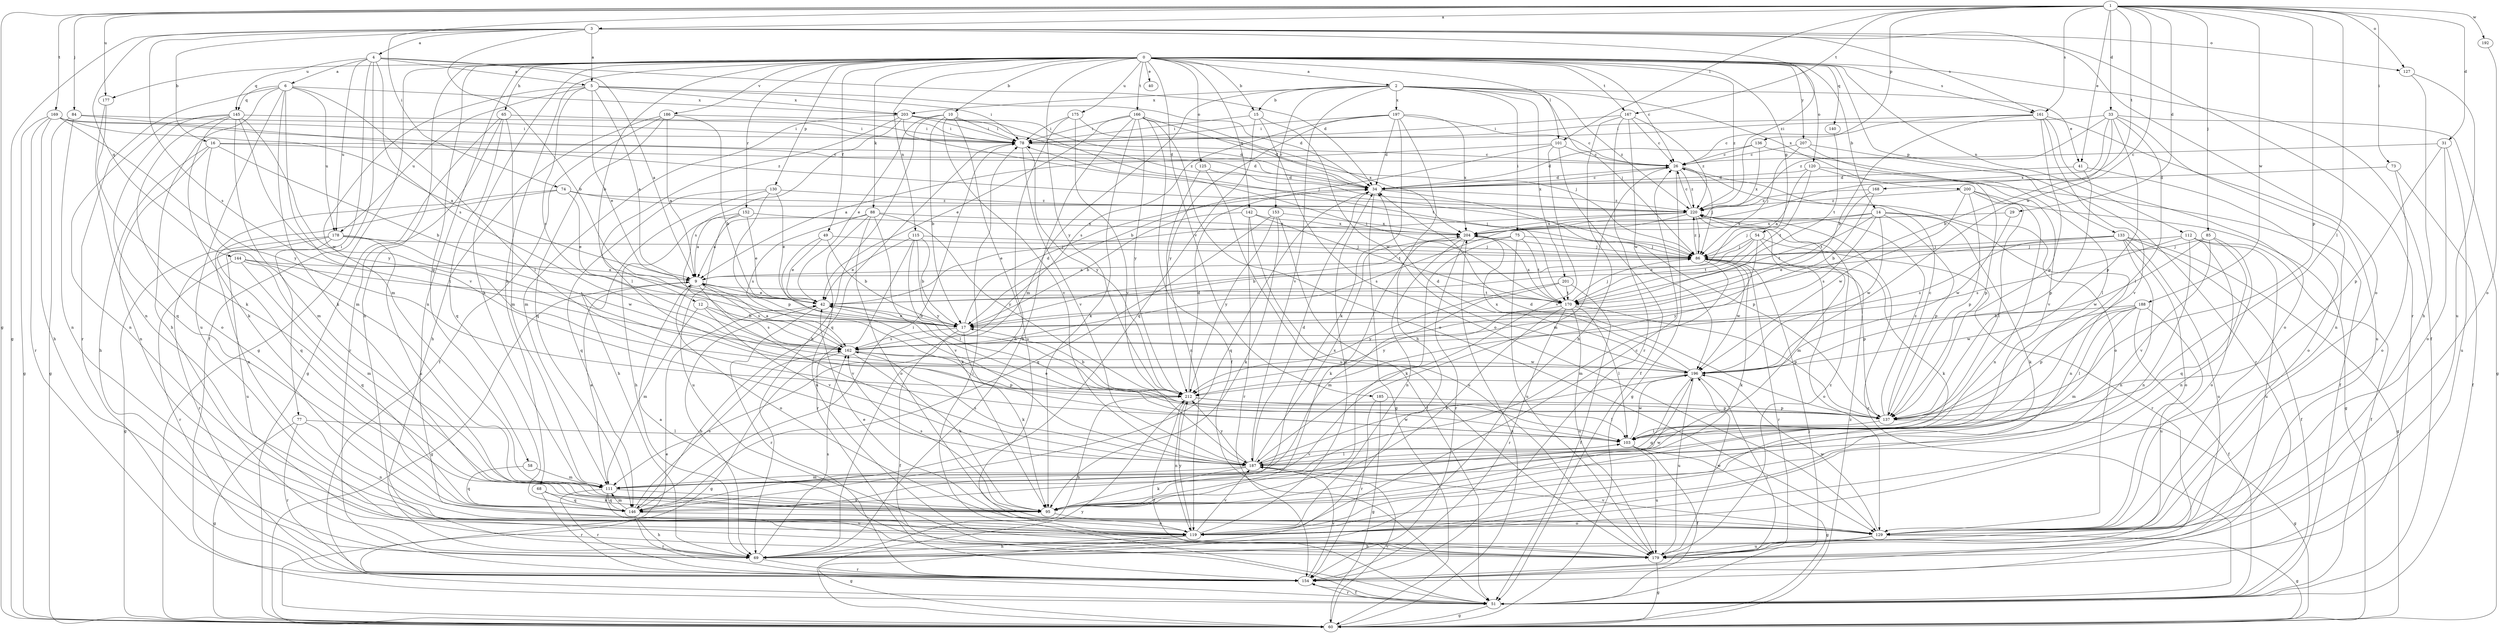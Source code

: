 strict digraph  {
0;
1;
2;
3;
4;
5;
6;
9;
10;
12;
14;
15;
16;
17;
26;
29;
31;
33;
34;
40;
41;
42;
49;
51;
54;
58;
60;
65;
68;
69;
73;
74;
75;
77;
78;
84;
85;
86;
88;
95;
101;
103;
111;
112;
115;
119;
120;
125;
127;
129;
130;
133;
136;
137;
140;
142;
144;
145;
146;
152;
153;
154;
161;
162;
166;
167;
168;
169;
170;
175;
177;
178;
179;
185;
186;
187;
188;
192;
196;
197;
200;
201;
203;
204;
207;
212;
220;
0 -> 2  [label=a];
0 -> 10  [label=b];
0 -> 12  [label=b];
0 -> 14  [label=b];
0 -> 15  [label=b];
0 -> 26  [label=c];
0 -> 40  [label=e];
0 -> 49  [label=f];
0 -> 51  [label=f];
0 -> 54  [label=g];
0 -> 58  [label=g];
0 -> 60  [label=g];
0 -> 65  [label=h];
0 -> 68  [label=h];
0 -> 69  [label=h];
0 -> 88  [label=k];
0 -> 95  [label=k];
0 -> 101  [label=l];
0 -> 112  [label=n];
0 -> 115  [label=n];
0 -> 119  [label=n];
0 -> 120  [label=o];
0 -> 125  [label=o];
0 -> 130  [label=p];
0 -> 133  [label=p];
0 -> 140  [label=q];
0 -> 142  [label=q];
0 -> 152  [label=r];
0 -> 161  [label=s];
0 -> 166  [label=t];
0 -> 167  [label=t];
0 -> 175  [label=u];
0 -> 177  [label=u];
0 -> 185  [label=v];
0 -> 186  [label=v];
0 -> 207  [label=y];
0 -> 212  [label=y];
0 -> 220  [label=z];
1 -> 3  [label=a];
1 -> 29  [label=d];
1 -> 31  [label=d];
1 -> 33  [label=d];
1 -> 41  [label=e];
1 -> 60  [label=g];
1 -> 73  [label=i];
1 -> 74  [label=i];
1 -> 84  [label=j];
1 -> 85  [label=j];
1 -> 101  [label=l];
1 -> 103  [label=l];
1 -> 127  [label=o];
1 -> 136  [label=p];
1 -> 137  [label=p];
1 -> 161  [label=s];
1 -> 167  [label=t];
1 -> 168  [label=t];
1 -> 169  [label=t];
1 -> 177  [label=u];
1 -> 188  [label=w];
1 -> 192  [label=w];
1 -> 196  [label=w];
2 -> 15  [label=b];
2 -> 41  [label=e];
2 -> 75  [label=i];
2 -> 86  [label=j];
2 -> 111  [label=m];
2 -> 153  [label=r];
2 -> 187  [label=v];
2 -> 197  [label=x];
2 -> 200  [label=x];
2 -> 201  [label=x];
2 -> 203  [label=x];
2 -> 220  [label=z];
3 -> 4  [label=a];
3 -> 5  [label=a];
3 -> 16  [label=b];
3 -> 17  [label=b];
3 -> 60  [label=g];
3 -> 127  [label=o];
3 -> 129  [label=o];
3 -> 144  [label=q];
3 -> 154  [label=r];
3 -> 161  [label=s];
3 -> 162  [label=s];
3 -> 220  [label=z];
4 -> 5  [label=a];
4 -> 6  [label=a];
4 -> 9  [label=a];
4 -> 34  [label=d];
4 -> 51  [label=f];
4 -> 77  [label=i];
4 -> 145  [label=q];
4 -> 162  [label=s];
4 -> 178  [label=u];
5 -> 9  [label=a];
5 -> 34  [label=d];
5 -> 42  [label=e];
5 -> 78  [label=i];
5 -> 111  [label=m];
5 -> 162  [label=s];
5 -> 178  [label=u];
5 -> 203  [label=x];
6 -> 69  [label=h];
6 -> 95  [label=k];
6 -> 103  [label=l];
6 -> 145  [label=q];
6 -> 154  [label=r];
6 -> 178  [label=u];
6 -> 179  [label=u];
6 -> 187  [label=v];
6 -> 203  [label=x];
9 -> 42  [label=e];
9 -> 60  [label=g];
9 -> 129  [label=o];
9 -> 162  [label=s];
9 -> 170  [label=t];
9 -> 187  [label=v];
10 -> 17  [label=b];
10 -> 42  [label=e];
10 -> 69  [label=h];
10 -> 78  [label=i];
10 -> 170  [label=t];
10 -> 179  [label=u];
10 -> 187  [label=v];
12 -> 17  [label=b];
12 -> 111  [label=m];
12 -> 162  [label=s];
12 -> 187  [label=v];
14 -> 86  [label=j];
14 -> 95  [label=k];
14 -> 119  [label=n];
14 -> 137  [label=p];
14 -> 162  [label=s];
14 -> 170  [label=t];
14 -> 196  [label=w];
14 -> 204  [label=x];
15 -> 78  [label=i];
15 -> 129  [label=o];
15 -> 146  [label=q];
15 -> 196  [label=w];
16 -> 17  [label=b];
16 -> 26  [label=c];
16 -> 34  [label=d];
16 -> 69  [label=h];
16 -> 111  [label=m];
16 -> 119  [label=n];
17 -> 34  [label=d];
17 -> 42  [label=e];
17 -> 51  [label=f];
17 -> 95  [label=k];
17 -> 162  [label=s];
26 -> 34  [label=d];
26 -> 60  [label=g];
26 -> 86  [label=j];
26 -> 111  [label=m];
26 -> 129  [label=o];
26 -> 220  [label=z];
29 -> 196  [label=w];
29 -> 204  [label=x];
31 -> 26  [label=c];
31 -> 129  [label=o];
31 -> 137  [label=p];
31 -> 179  [label=u];
33 -> 17  [label=b];
33 -> 60  [label=g];
33 -> 78  [label=i];
33 -> 103  [label=l];
33 -> 119  [label=n];
33 -> 137  [label=p];
33 -> 204  [label=x];
33 -> 220  [label=z];
34 -> 26  [label=c];
34 -> 60  [label=g];
34 -> 137  [label=p];
34 -> 146  [label=q];
34 -> 220  [label=z];
41 -> 34  [label=d];
41 -> 129  [label=o];
41 -> 137  [label=p];
42 -> 17  [label=b];
42 -> 69  [label=h];
42 -> 154  [label=r];
49 -> 17  [label=b];
49 -> 42  [label=e];
49 -> 86  [label=j];
49 -> 187  [label=v];
51 -> 42  [label=e];
51 -> 60  [label=g];
51 -> 78  [label=i];
51 -> 86  [label=j];
51 -> 154  [label=r];
51 -> 220  [label=z];
54 -> 42  [label=e];
54 -> 86  [label=j];
54 -> 95  [label=k];
54 -> 154  [label=r];
54 -> 170  [label=t];
54 -> 212  [label=y];
58 -> 111  [label=m];
58 -> 146  [label=q];
60 -> 187  [label=v];
60 -> 204  [label=x];
60 -> 212  [label=y];
60 -> 220  [label=z];
65 -> 60  [label=g];
65 -> 78  [label=i];
65 -> 111  [label=m];
65 -> 146  [label=q];
65 -> 154  [label=r];
68 -> 95  [label=k];
68 -> 146  [label=q];
68 -> 154  [label=r];
69 -> 154  [label=r];
69 -> 162  [label=s];
73 -> 34  [label=d];
73 -> 51  [label=f];
73 -> 129  [label=o];
74 -> 42  [label=e];
74 -> 86  [label=j];
74 -> 119  [label=n];
74 -> 146  [label=q];
74 -> 220  [label=z];
75 -> 17  [label=b];
75 -> 86  [label=j];
75 -> 95  [label=k];
75 -> 170  [label=t];
75 -> 179  [label=u];
77 -> 60  [label=g];
77 -> 103  [label=l];
77 -> 119  [label=n];
77 -> 154  [label=r];
78 -> 26  [label=c];
78 -> 146  [label=q];
78 -> 187  [label=v];
78 -> 212  [label=y];
84 -> 60  [label=g];
84 -> 78  [label=i];
84 -> 119  [label=n];
84 -> 220  [label=z];
85 -> 86  [label=j];
85 -> 119  [label=n];
85 -> 146  [label=q];
85 -> 187  [label=v];
85 -> 196  [label=w];
86 -> 9  [label=a];
86 -> 95  [label=k];
86 -> 111  [label=m];
86 -> 129  [label=o];
86 -> 137  [label=p];
86 -> 154  [label=r];
86 -> 196  [label=w];
86 -> 220  [label=z];
88 -> 9  [label=a];
88 -> 95  [label=k];
88 -> 129  [label=o];
88 -> 162  [label=s];
88 -> 179  [label=u];
88 -> 204  [label=x];
88 -> 212  [label=y];
95 -> 119  [label=n];
95 -> 162  [label=s];
95 -> 196  [label=w];
101 -> 9  [label=a];
101 -> 17  [label=b];
101 -> 26  [label=c];
101 -> 51  [label=f];
101 -> 187  [label=v];
103 -> 42  [label=e];
103 -> 51  [label=f];
103 -> 60  [label=g];
103 -> 179  [label=u];
103 -> 187  [label=v];
103 -> 196  [label=w];
111 -> 9  [label=a];
111 -> 95  [label=k];
111 -> 146  [label=q];
111 -> 154  [label=r];
111 -> 179  [label=u];
112 -> 51  [label=f];
112 -> 86  [label=j];
112 -> 119  [label=n];
112 -> 129  [label=o];
112 -> 162  [label=s];
112 -> 179  [label=u];
115 -> 17  [label=b];
115 -> 42  [label=e];
115 -> 86  [label=j];
115 -> 103  [label=l];
115 -> 154  [label=r];
115 -> 212  [label=y];
119 -> 26  [label=c];
119 -> 34  [label=d];
119 -> 42  [label=e];
119 -> 60  [label=g];
119 -> 69  [label=h];
119 -> 187  [label=v];
119 -> 212  [label=y];
120 -> 9  [label=a];
120 -> 34  [label=d];
120 -> 51  [label=f];
120 -> 137  [label=p];
120 -> 170  [label=t];
125 -> 34  [label=d];
125 -> 119  [label=n];
125 -> 179  [label=u];
127 -> 69  [label=h];
127 -> 179  [label=u];
129 -> 60  [label=g];
129 -> 69  [label=h];
129 -> 179  [label=u];
129 -> 187  [label=v];
129 -> 196  [label=w];
130 -> 42  [label=e];
130 -> 69  [label=h];
130 -> 137  [label=p];
130 -> 146  [label=q];
130 -> 220  [label=z];
133 -> 42  [label=e];
133 -> 51  [label=f];
133 -> 60  [label=g];
133 -> 86  [label=j];
133 -> 119  [label=n];
133 -> 129  [label=o];
133 -> 162  [label=s];
133 -> 179  [label=u];
136 -> 26  [label=c];
136 -> 34  [label=d];
136 -> 103  [label=l];
136 -> 204  [label=x];
137 -> 26  [label=c];
137 -> 34  [label=d];
137 -> 60  [label=g];
137 -> 103  [label=l];
137 -> 220  [label=z];
140 -> 170  [label=t];
142 -> 17  [label=b];
142 -> 154  [label=r];
142 -> 170  [label=t];
142 -> 179  [label=u];
142 -> 204  [label=x];
144 -> 9  [label=a];
144 -> 111  [label=m];
144 -> 146  [label=q];
144 -> 154  [label=r];
144 -> 170  [label=t];
145 -> 78  [label=i];
145 -> 95  [label=k];
145 -> 111  [label=m];
145 -> 119  [label=n];
145 -> 129  [label=o];
145 -> 146  [label=q];
145 -> 196  [label=w];
145 -> 212  [label=y];
146 -> 69  [label=h];
146 -> 78  [label=i];
146 -> 111  [label=m];
146 -> 129  [label=o];
146 -> 154  [label=r];
146 -> 162  [label=s];
152 -> 9  [label=a];
152 -> 42  [label=e];
152 -> 69  [label=h];
152 -> 179  [label=u];
152 -> 204  [label=x];
153 -> 51  [label=f];
153 -> 95  [label=k];
153 -> 146  [label=q];
153 -> 204  [label=x];
153 -> 212  [label=y];
154 -> 51  [label=f];
154 -> 187  [label=v];
161 -> 17  [label=b];
161 -> 26  [label=c];
161 -> 78  [label=i];
161 -> 129  [label=o];
161 -> 137  [label=p];
161 -> 179  [label=u];
161 -> 187  [label=v];
162 -> 9  [label=a];
162 -> 60  [label=g];
162 -> 95  [label=k];
162 -> 137  [label=p];
162 -> 196  [label=w];
166 -> 34  [label=d];
166 -> 42  [label=e];
166 -> 51  [label=f];
166 -> 69  [label=h];
166 -> 78  [label=i];
166 -> 95  [label=k];
166 -> 129  [label=o];
166 -> 204  [label=x];
166 -> 212  [label=y];
167 -> 26  [label=c];
167 -> 69  [label=h];
167 -> 78  [label=i];
167 -> 154  [label=r];
167 -> 196  [label=w];
167 -> 220  [label=z];
168 -> 17  [label=b];
168 -> 170  [label=t];
168 -> 220  [label=z];
169 -> 9  [label=a];
169 -> 34  [label=d];
169 -> 60  [label=g];
169 -> 69  [label=h];
169 -> 78  [label=i];
169 -> 154  [label=r];
169 -> 212  [label=y];
170 -> 78  [label=i];
170 -> 86  [label=j];
170 -> 95  [label=k];
170 -> 103  [label=l];
170 -> 137  [label=p];
170 -> 154  [label=r];
170 -> 179  [label=u];
170 -> 204  [label=x];
170 -> 212  [label=y];
175 -> 69  [label=h];
175 -> 78  [label=i];
175 -> 86  [label=j];
175 -> 187  [label=v];
177 -> 95  [label=k];
177 -> 119  [label=n];
178 -> 60  [label=g];
178 -> 86  [label=j];
178 -> 95  [label=k];
178 -> 154  [label=r];
178 -> 179  [label=u];
178 -> 196  [label=w];
179 -> 9  [label=a];
179 -> 60  [label=g];
179 -> 196  [label=w];
179 -> 220  [label=z];
185 -> 60  [label=g];
185 -> 137  [label=p];
185 -> 154  [label=r];
186 -> 9  [label=a];
186 -> 17  [label=b];
186 -> 51  [label=f];
186 -> 69  [label=h];
186 -> 78  [label=i];
186 -> 146  [label=q];
187 -> 34  [label=d];
187 -> 95  [label=k];
187 -> 103  [label=l];
187 -> 111  [label=m];
187 -> 162  [label=s];
187 -> 196  [label=w];
187 -> 204  [label=x];
187 -> 212  [label=y];
188 -> 17  [label=b];
188 -> 51  [label=f];
188 -> 103  [label=l];
188 -> 111  [label=m];
188 -> 137  [label=p];
188 -> 179  [label=u];
188 -> 196  [label=w];
192 -> 129  [label=o];
196 -> 34  [label=d];
196 -> 146  [label=q];
196 -> 154  [label=r];
196 -> 179  [label=u];
196 -> 204  [label=x];
196 -> 212  [label=y];
197 -> 26  [label=c];
197 -> 34  [label=d];
197 -> 69  [label=h];
197 -> 78  [label=i];
197 -> 95  [label=k];
197 -> 162  [label=s];
197 -> 204  [label=x];
197 -> 212  [label=y];
200 -> 60  [label=g];
200 -> 103  [label=l];
200 -> 119  [label=n];
200 -> 137  [label=p];
200 -> 196  [label=w];
200 -> 220  [label=z];
201 -> 51  [label=f];
201 -> 111  [label=m];
201 -> 170  [label=t];
201 -> 212  [label=y];
203 -> 34  [label=d];
203 -> 78  [label=i];
203 -> 86  [label=j];
203 -> 103  [label=l];
203 -> 111  [label=m];
203 -> 162  [label=s];
203 -> 220  [label=z];
204 -> 86  [label=j];
204 -> 95  [label=k];
204 -> 119  [label=n];
204 -> 154  [label=r];
207 -> 26  [label=c];
207 -> 86  [label=j];
207 -> 154  [label=r];
207 -> 187  [label=v];
212 -> 17  [label=b];
212 -> 34  [label=d];
212 -> 51  [label=f];
212 -> 69  [label=h];
212 -> 103  [label=l];
212 -> 119  [label=n];
212 -> 137  [label=p];
220 -> 26  [label=c];
220 -> 42  [label=e];
220 -> 86  [label=j];
220 -> 111  [label=m];
220 -> 162  [label=s];
220 -> 204  [label=x];
}
